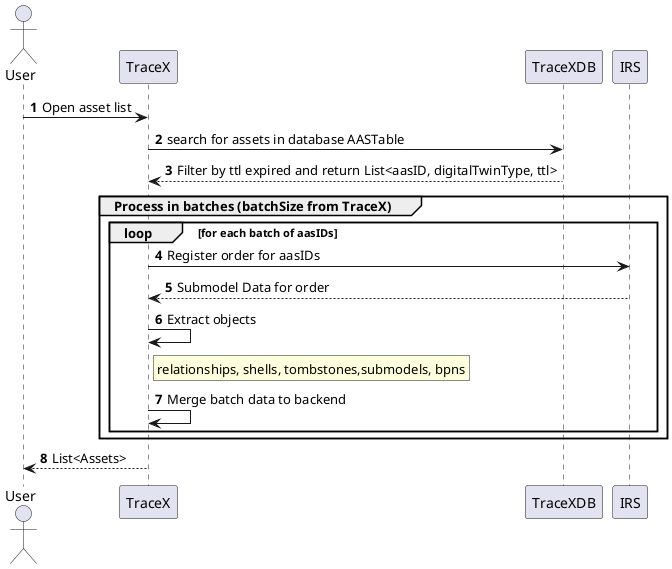 @startuml
'autonumbering for reference
autonumber

actor User
participant TraceX
participant "TraceXDB" as DB
participant IRS

User -> TraceX: Open asset list
TraceX -> DB: search for assets in database AASTable
TraceX <-- DB: Filter by ttl expired and return List<aasID, digitalTwinType, ttl>

group Process in batches (batchSize from TraceX)
    loop for each batch of aasIDs
        TraceX -> IRS: Register order for aasIDs
        TraceX <-- IRS: Submodel Data for order
        TraceX -> TraceX: Extract objects
            rnote right TraceX
                relationships, shells, tombstones,submodels, bpns
            end rnote
        TraceX -> TraceX: Merge batch data to backend
    end
end

User <-- TraceX: List<Assets>

@enduml
